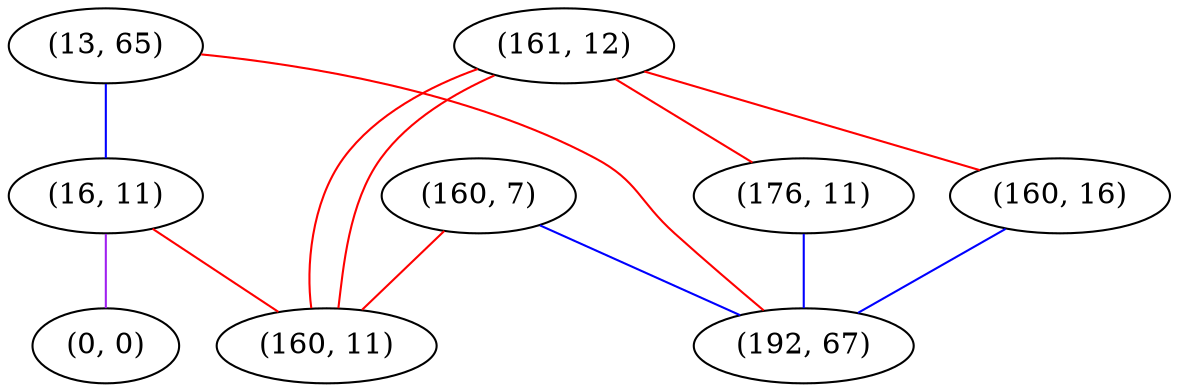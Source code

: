 graph "" {
"(13, 65)";
"(16, 11)";
"(0, 0)";
"(161, 12)";
"(176, 11)";
"(160, 7)";
"(160, 11)";
"(160, 16)";
"(192, 67)";
"(13, 65)" -- "(192, 67)"  [color=red, key=0, weight=1];
"(13, 65)" -- "(16, 11)"  [color=blue, key=0, weight=3];
"(16, 11)" -- "(160, 11)"  [color=red, key=0, weight=1];
"(16, 11)" -- "(0, 0)"  [color=purple, key=0, weight=4];
"(161, 12)" -- "(160, 11)"  [color=red, key=0, weight=1];
"(161, 12)" -- "(160, 11)"  [color=red, key=1, weight=1];
"(161, 12)" -- "(160, 16)"  [color=red, key=0, weight=1];
"(161, 12)" -- "(176, 11)"  [color=red, key=0, weight=1];
"(176, 11)" -- "(192, 67)"  [color=blue, key=0, weight=3];
"(160, 7)" -- "(160, 11)"  [color=red, key=0, weight=1];
"(160, 7)" -- "(192, 67)"  [color=blue, key=0, weight=3];
"(160, 16)" -- "(192, 67)"  [color=blue, key=0, weight=3];
}
